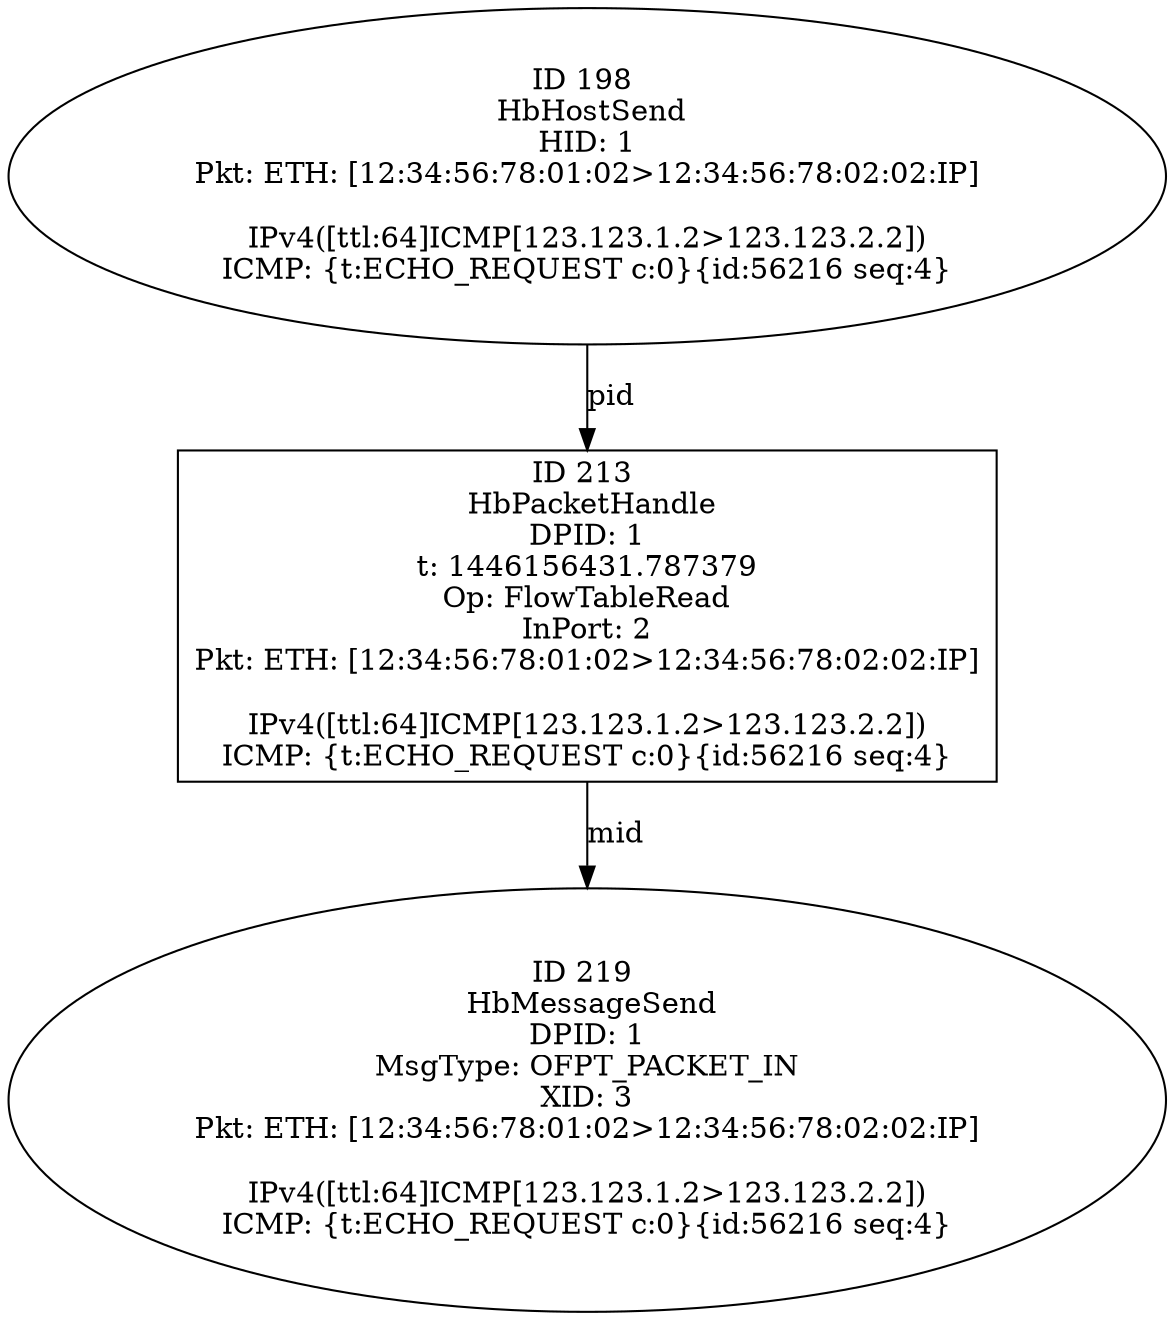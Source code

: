 strict digraph G {
219 [shape=oval, event=<hb_events.HbMessageSend object at 0x10ed7d9d0>, label="ID 219 
 HbMessageSend
DPID: 1
MsgType: OFPT_PACKET_IN
XID: 3
Pkt: ETH: [12:34:56:78:01:02>12:34:56:78:02:02:IP]

IPv4([ttl:64]ICMP[123.123.1.2>123.123.2.2])
ICMP: {t:ECHO_REQUEST c:0}{id:56216 seq:4}"];
213 [shape=box, event=<hb_events.HbPacketHandle object at 0x10ed7d0d0>, label="ID 213 
 HbPacketHandle
DPID: 1
t: 1446156431.787379
Op: FlowTableRead
InPort: 2
Pkt: ETH: [12:34:56:78:01:02>12:34:56:78:02:02:IP]

IPv4([ttl:64]ICMP[123.123.1.2>123.123.2.2])
ICMP: {t:ECHO_REQUEST c:0}{id:56216 seq:4}"];
198 [shape=oval, event=<hb_events.HbHostSend object at 0x10ed78190>, label="ID 198 
 HbHostSend
HID: 1
Pkt: ETH: [12:34:56:78:01:02>12:34:56:78:02:02:IP]

IPv4([ttl:64]ICMP[123.123.1.2>123.123.2.2])
ICMP: {t:ECHO_REQUEST c:0}{id:56216 seq:4}"];
213 -> 219  [rel=mid, label=mid];
198 -> 213  [rel=pid, label=pid];
}
